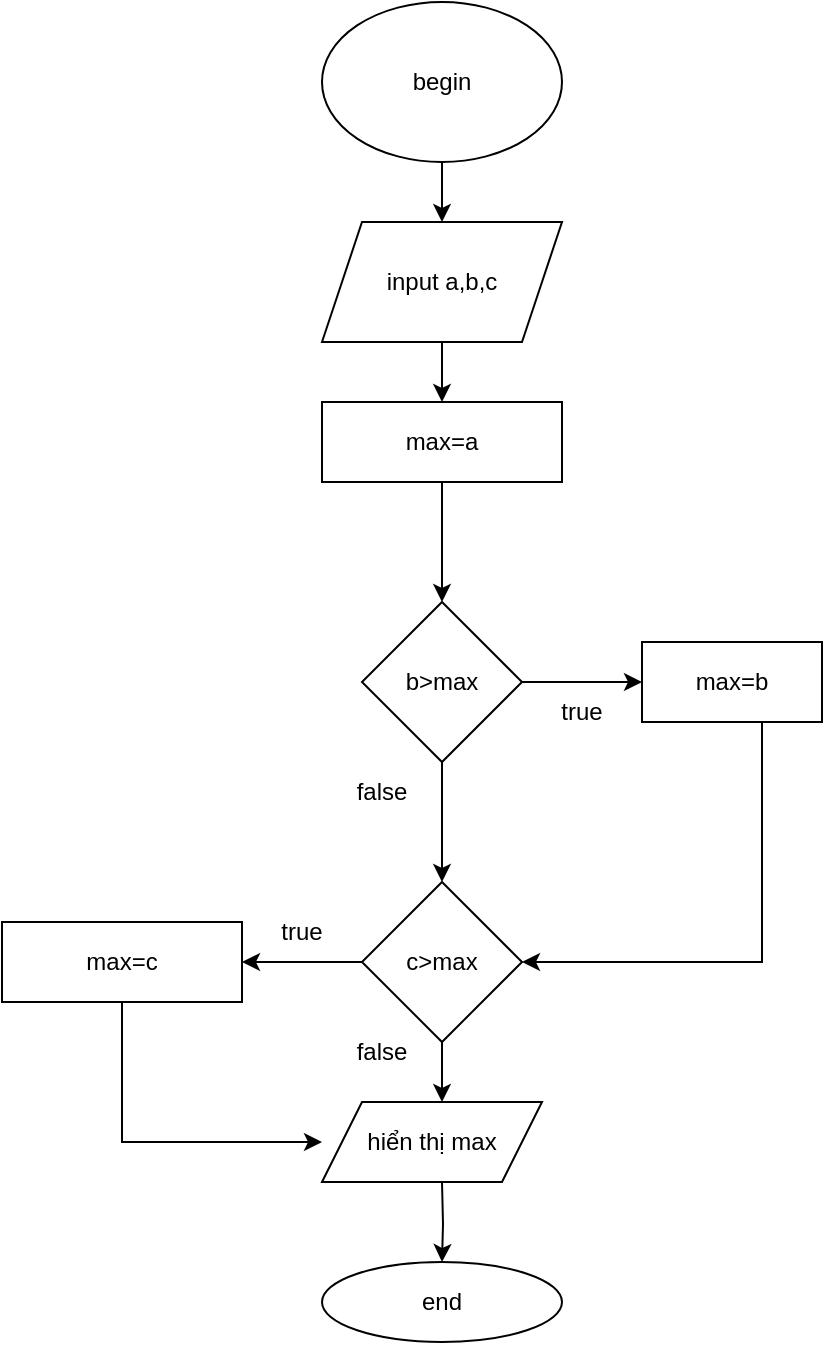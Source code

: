 <mxfile version="20.6.0" type="device" pages="4"><diagram id="b_bv5fE2Z4UYfUJC7q97" name="Page-1"><mxGraphModel dx="1336" dy="836" grid="1" gridSize="10" guides="1" tooltips="1" connect="1" arrows="1" fold="1" page="1" pageScale="1" pageWidth="850" pageHeight="1100" math="0" shadow="0"><root><mxCell id="0"/><mxCell id="1" parent="0"/><mxCell id="ureon9obB8ZSd2QITlO--3" value="" style="edgeStyle=orthogonalEdgeStyle;rounded=0;orthogonalLoop=1;jettySize=auto;html=1;" edge="1" parent="1" source="ureon9obB8ZSd2QITlO--1" target="ureon9obB8ZSd2QITlO--2"><mxGeometry relative="1" as="geometry"/></mxCell><mxCell id="ureon9obB8ZSd2QITlO--1" value="begin" style="ellipse;whiteSpace=wrap;html=1;" vertex="1" parent="1"><mxGeometry x="320" y="10" width="120" height="80" as="geometry"/></mxCell><mxCell id="ureon9obB8ZSd2QITlO--11" value="" style="edgeStyle=orthogonalEdgeStyle;rounded=0;orthogonalLoop=1;jettySize=auto;html=1;" edge="1" parent="1" source="ureon9obB8ZSd2QITlO--2" target="ureon9obB8ZSd2QITlO--10"><mxGeometry relative="1" as="geometry"/></mxCell><mxCell id="ureon9obB8ZSd2QITlO--2" value="input a,b,c" style="shape=parallelogram;perimeter=parallelogramPerimeter;whiteSpace=wrap;html=1;fixedSize=1;" vertex="1" parent="1"><mxGeometry x="320" y="120" width="120" height="60" as="geometry"/></mxCell><mxCell id="ureon9obB8ZSd2QITlO--13" value="" style="edgeStyle=orthogonalEdgeStyle;rounded=0;orthogonalLoop=1;jettySize=auto;html=1;" edge="1" parent="1" source="ureon9obB8ZSd2QITlO--10" target="ureon9obB8ZSd2QITlO--12"><mxGeometry relative="1" as="geometry"/></mxCell><mxCell id="ureon9obB8ZSd2QITlO--10" value="max=a" style="whiteSpace=wrap;html=1;" vertex="1" parent="1"><mxGeometry x="320" y="210" width="120" height="40" as="geometry"/></mxCell><mxCell id="ureon9obB8ZSd2QITlO--15" value="" style="edgeStyle=orthogonalEdgeStyle;rounded=0;orthogonalLoop=1;jettySize=auto;html=1;" edge="1" parent="1" source="ureon9obB8ZSd2QITlO--12" target="ureon9obB8ZSd2QITlO--14"><mxGeometry relative="1" as="geometry"/></mxCell><mxCell id="ureon9obB8ZSd2QITlO--17" value="" style="edgeStyle=orthogonalEdgeStyle;rounded=0;orthogonalLoop=1;jettySize=auto;html=1;" edge="1" parent="1" source="ureon9obB8ZSd2QITlO--12" target="ureon9obB8ZSd2QITlO--16"><mxGeometry relative="1" as="geometry"/></mxCell><mxCell id="ureon9obB8ZSd2QITlO--12" value="b&amp;gt;max" style="rhombus;whiteSpace=wrap;html=1;" vertex="1" parent="1"><mxGeometry x="340" y="310" width="80" height="80" as="geometry"/></mxCell><mxCell id="ureon9obB8ZSd2QITlO--19" value="" style="edgeStyle=orthogonalEdgeStyle;rounded=0;orthogonalLoop=1;jettySize=auto;html=1;entryX=1;entryY=0.5;entryDx=0;entryDy=0;" edge="1" parent="1" source="ureon9obB8ZSd2QITlO--14" target="ureon9obB8ZSd2QITlO--16"><mxGeometry relative="1" as="geometry"><mxPoint x="540" y="490" as="targetPoint"/><Array as="points"><mxPoint x="540" y="490"/></Array></mxGeometry></mxCell><mxCell id="ureon9obB8ZSd2QITlO--14" value="max=b" style="whiteSpace=wrap;html=1;" vertex="1" parent="1"><mxGeometry x="480" y="330" width="90" height="40" as="geometry"/></mxCell><mxCell id="ureon9obB8ZSd2QITlO--23" value="" style="edgeStyle=orthogonalEdgeStyle;rounded=0;orthogonalLoop=1;jettySize=auto;html=1;" edge="1" parent="1" source="ureon9obB8ZSd2QITlO--16"><mxGeometry relative="1" as="geometry"><mxPoint x="380" y="560" as="targetPoint"/></mxGeometry></mxCell><mxCell id="ureon9obB8ZSd2QITlO--30" value="" style="edgeStyle=orthogonalEdgeStyle;rounded=0;orthogonalLoop=1;jettySize=auto;html=1;" edge="1" parent="1" source="ureon9obB8ZSd2QITlO--16" target="ureon9obB8ZSd2QITlO--29"><mxGeometry relative="1" as="geometry"/></mxCell><mxCell id="ureon9obB8ZSd2QITlO--16" value="c&amp;gt;max" style="rhombus;whiteSpace=wrap;html=1;" vertex="1" parent="1"><mxGeometry x="340" y="450" width="80" height="80" as="geometry"/></mxCell><mxCell id="ureon9obB8ZSd2QITlO--20" value="true" style="text;html=1;strokeColor=none;fillColor=none;align=center;verticalAlign=middle;whiteSpace=wrap;rounded=0;" vertex="1" parent="1"><mxGeometry x="420" y="350" width="60" height="30" as="geometry"/></mxCell><mxCell id="ureon9obB8ZSd2QITlO--21" value="false" style="text;html=1;strokeColor=none;fillColor=none;align=center;verticalAlign=middle;whiteSpace=wrap;rounded=0;" vertex="1" parent="1"><mxGeometry x="320" y="390" width="60" height="30" as="geometry"/></mxCell><mxCell id="ureon9obB8ZSd2QITlO--35" value="" style="edgeStyle=orthogonalEdgeStyle;rounded=0;orthogonalLoop=1;jettySize=auto;html=1;" edge="1" parent="1" target="ureon9obB8ZSd2QITlO--34"><mxGeometry relative="1" as="geometry"><mxPoint x="380" y="600" as="sourcePoint"/></mxGeometry></mxCell><mxCell id="ureon9obB8ZSd2QITlO--24" value="false" style="text;html=1;strokeColor=none;fillColor=none;align=center;verticalAlign=middle;whiteSpace=wrap;rounded=0;" vertex="1" parent="1"><mxGeometry x="320" y="520" width="60" height="30" as="geometry"/></mxCell><mxCell id="ureon9obB8ZSd2QITlO--33" value="" style="edgeStyle=orthogonalEdgeStyle;rounded=0;orthogonalLoop=1;jettySize=auto;html=1;entryX=0;entryY=0.5;entryDx=0;entryDy=0;" edge="1" parent="1" source="ureon9obB8ZSd2QITlO--29"><mxGeometry relative="1" as="geometry"><mxPoint x="320" y="580" as="targetPoint"/><Array as="points"><mxPoint x="220" y="580"/></Array></mxGeometry></mxCell><mxCell id="ureon9obB8ZSd2QITlO--29" value="max=c" style="whiteSpace=wrap;html=1;" vertex="1" parent="1"><mxGeometry x="160" y="470" width="120" height="40" as="geometry"/></mxCell><mxCell id="ureon9obB8ZSd2QITlO--31" value="true" style="text;html=1;strokeColor=none;fillColor=none;align=center;verticalAlign=middle;whiteSpace=wrap;rounded=0;" vertex="1" parent="1"><mxGeometry x="280" y="460" width="60" height="30" as="geometry"/></mxCell><mxCell id="ureon9obB8ZSd2QITlO--34" value="end" style="ellipse;whiteSpace=wrap;html=1;" vertex="1" parent="1"><mxGeometry x="320" y="640" width="120" height="40" as="geometry"/></mxCell><mxCell id="ureon9obB8ZSd2QITlO--37" value="hiển thị max" style="shape=parallelogram;perimeter=parallelogramPerimeter;whiteSpace=wrap;html=1;fixedSize=1;" vertex="1" parent="1"><mxGeometry x="320" y="560" width="110" height="40" as="geometry"/></mxCell></root></mxGraphModel></diagram><diagram id="7eQpNKsdW1lRizjCEciA" name="Page-2"><mxGraphModel dx="980" dy="613" grid="1" gridSize="10" guides="1" tooltips="1" connect="1" arrows="1" fold="1" page="1" pageScale="1" pageWidth="850" pageHeight="1100" math="0" shadow="0"><root><mxCell id="0"/><mxCell id="1" parent="0"/><mxCell id="qIjWEsLxoOQr6qD4GdsF-3" value="" style="edgeStyle=orthogonalEdgeStyle;rounded=0;orthogonalLoop=1;jettySize=auto;html=1;" edge="1" parent="1" source="qIjWEsLxoOQr6qD4GdsF-1" target="qIjWEsLxoOQr6qD4GdsF-2"><mxGeometry relative="1" as="geometry"/></mxCell><mxCell id="qIjWEsLxoOQr6qD4GdsF-1" value="begin" style="ellipse;whiteSpace=wrap;html=1;" vertex="1" parent="1"><mxGeometry x="300" y="20" width="100" height="40" as="geometry"/></mxCell><mxCell id="qIjWEsLxoOQr6qD4GdsF-6" value="" style="edgeStyle=orthogonalEdgeStyle;rounded=0;orthogonalLoop=1;jettySize=auto;html=1;" edge="1" parent="1" source="qIjWEsLxoOQr6qD4GdsF-2" target="qIjWEsLxoOQr6qD4GdsF-5"><mxGeometry relative="1" as="geometry"/></mxCell><mxCell id="qIjWEsLxoOQr6qD4GdsF-2" value="input USD&amp;nbsp;" style="shape=parallelogram;perimeter=parallelogramPerimeter;whiteSpace=wrap;html=1;fixedSize=1;" vertex="1" parent="1"><mxGeometry x="290" y="90" width="120" height="60" as="geometry"/></mxCell><mxCell id="qIjWEsLxoOQr6qD4GdsF-8" value="" style="edgeStyle=orthogonalEdgeStyle;rounded=0;orthogonalLoop=1;jettySize=auto;html=1;" edge="1" parent="1" source="qIjWEsLxoOQr6qD4GdsF-5" target="qIjWEsLxoOQr6qD4GdsF-7"><mxGeometry relative="1" as="geometry"/></mxCell><mxCell id="qIjWEsLxoOQr6qD4GdsF-5" value="VND=USD*&lt;span style=&quot;box-sizing: border-box; color: rgb(152, 104, 1); font-family: SFMono-Regular, Menlo, Monaco, Consolas, &amp;quot;Liberation Mono&amp;quot;, &amp;quot;Courier New&amp;quot;, monospace; font-size: 12.6px; text-align: left; background-color: rgb(250, 250, 250);&quot; class=&quot;hljs-number&quot;&gt;23000&lt;/span&gt;&lt;span style=&quot;color: rgb(56, 58, 66); font-family: SFMono-Regular, Menlo, Monaco, Consolas, &amp;quot;Liberation Mono&amp;quot;, &amp;quot;Courier New&amp;quot;, monospace; font-size: 12.6px; text-align: left; background-color: rgb(250, 250, 250);&quot;&gt; &lt;/span&gt;" style="whiteSpace=wrap;html=1;" vertex="1" parent="1"><mxGeometry x="290" y="180" width="120" height="60" as="geometry"/></mxCell><mxCell id="qIjWEsLxoOQr6qD4GdsF-10" value="" style="edgeStyle=orthogonalEdgeStyle;rounded=0;orthogonalLoop=1;jettySize=auto;html=1;" edge="1" parent="1" source="qIjWEsLxoOQr6qD4GdsF-7" target="qIjWEsLxoOQr6qD4GdsF-9"><mxGeometry relative="1" as="geometry"/></mxCell><mxCell id="qIjWEsLxoOQr6qD4GdsF-7" value="VND" style="shape=parallelogram;perimeter=parallelogramPerimeter;whiteSpace=wrap;html=1;fixedSize=1;" vertex="1" parent="1"><mxGeometry x="290" y="270" width="120" height="60" as="geometry"/></mxCell><mxCell id="qIjWEsLxoOQr6qD4GdsF-9" value="end" style="ellipse;whiteSpace=wrap;html=1;" vertex="1" parent="1"><mxGeometry x="290" y="350" width="120" height="60" as="geometry"/></mxCell><mxCell id="qIjWEsLxoOQr6qD4GdsF-11" value="&lt;h1&gt;Begin&lt;/h1&gt;&lt;div&gt;input USD&lt;/div&gt;&lt;div&gt;VND=USD*23000&lt;/div&gt;&lt;div&gt;display VND&lt;/div&gt;&lt;div&gt;&lt;br&gt;&lt;/div&gt;&lt;div&gt;End&lt;/div&gt;" style="text;html=1;strokeColor=none;fillColor=none;spacing=5;spacingTop=-20;whiteSpace=wrap;overflow=hidden;rounded=0;" vertex="1" parent="1"><mxGeometry x="460" y="40" width="190" height="120" as="geometry"/></mxCell></root></mxGraphModel></diagram><diagram id="wfecQXjVS9fpuqMjdHBA" name="Page-3"><mxGraphModel dx="1838" dy="1150" grid="1" gridSize="10" guides="1" tooltips="1" connect="1" arrows="1" fold="1" page="1" pageScale="1" pageWidth="850" pageHeight="1100" math="0" shadow="0"><root><mxCell id="0"/><mxCell id="1" parent="0"/><mxCell id="LIjSV4soZl29NINguBdh-9" value="" style="edgeStyle=orthogonalEdgeStyle;rounded=0;orthogonalLoop=1;jettySize=auto;html=1;" edge="1" parent="1" source="LIjSV4soZl29NINguBdh-1" target="LIjSV4soZl29NINguBdh-8"><mxGeometry relative="1" as="geometry"/></mxCell><mxCell id="LIjSV4soZl29NINguBdh-1" value="begin" style="ellipse;whiteSpace=wrap;html=1;" vertex="1" parent="1"><mxGeometry x="300" y="10" width="120" height="50" as="geometry"/></mxCell><mxCell id="LIjSV4soZl29NINguBdh-11" value="" style="edgeStyle=orthogonalEdgeStyle;rounded=0;orthogonalLoop=1;jettySize=auto;html=1;" edge="1" parent="1" source="LIjSV4soZl29NINguBdh-8" target="LIjSV4soZl29NINguBdh-10"><mxGeometry relative="1" as="geometry"/></mxCell><mxCell id="LIjSV4soZl29NINguBdh-8" value="input Math" style="shape=parallelogram;perimeter=parallelogramPerimeter;whiteSpace=wrap;html=1;fixedSize=1;" vertex="1" parent="1"><mxGeometry x="300" y="90" width="120" height="60" as="geometry"/></mxCell><mxCell id="LIjSV4soZl29NINguBdh-13" value="" style="edgeStyle=orthogonalEdgeStyle;rounded=0;orthogonalLoop=1;jettySize=auto;html=1;entryX=1;entryY=0.5;entryDx=0;entryDy=0;" edge="1" parent="1" source="LIjSV4soZl29NINguBdh-10" target="LIjSV4soZl29NINguBdh-8"><mxGeometry relative="1" as="geometry"><mxPoint x="540" y="230" as="targetPoint"/><Array as="points"><mxPoint x="440" y="120"/></Array></mxGeometry></mxCell><mxCell id="kOL2E5T1w3inLTIdGb0O-4" value="" style="edgeStyle=orthogonalEdgeStyle;rounded=0;orthogonalLoop=1;jettySize=auto;html=1;" edge="1" parent="1" source="LIjSV4soZl29NINguBdh-10" target="kOL2E5T1w3inLTIdGb0O-3"><mxGeometry relative="1" as="geometry"/></mxCell><mxCell id="LIjSV4soZl29NINguBdh-10" value="if math&amp;lt;0 or math &amp;gt;10 &lt;br&gt;or math is a word" style="rhombus;whiteSpace=wrap;html=1;" vertex="1" parent="1"><mxGeometry x="280" y="180" width="160" height="100" as="geometry"/></mxCell><mxCell id="LIjSV4soZl29NINguBdh-17" value="False" style="text;html=1;strokeColor=none;fillColor=none;align=center;verticalAlign=middle;whiteSpace=wrap;rounded=0;" vertex="1" parent="1"><mxGeometry x="300" y="280" width="60" height="30" as="geometry"/></mxCell><mxCell id="kOL2E5T1w3inLTIdGb0O-1" value="true" style="text;html=1;strokeColor=none;fillColor=none;align=center;verticalAlign=middle;whiteSpace=wrap;rounded=0;" vertex="1" parent="1"><mxGeometry x="425" y="150" width="60" height="30" as="geometry"/></mxCell><mxCell id="kOL2E5T1w3inLTIdGb0O-9" value="" style="edgeStyle=orthogonalEdgeStyle;rounded=0;orthogonalLoop=1;jettySize=auto;html=1;" edge="1" parent="1" source="kOL2E5T1w3inLTIdGb0O-3" target="kOL2E5T1w3inLTIdGb0O-6"><mxGeometry relative="1" as="geometry"/></mxCell><mxCell id="kOL2E5T1w3inLTIdGb0O-3" value="input Phylsic" style="shape=parallelogram;perimeter=parallelogramPerimeter;whiteSpace=wrap;html=1;fixedSize=1;" vertex="1" parent="1"><mxGeometry x="300" y="320" width="120" height="60" as="geometry"/></mxCell><mxCell id="kOL2E5T1w3inLTIdGb0O-5" value="" style="edgeStyle=orthogonalEdgeStyle;rounded=0;orthogonalLoop=1;jettySize=auto;html=1;entryX=1;entryY=0.5;entryDx=0;entryDy=0;" edge="1" parent="1" source="kOL2E5T1w3inLTIdGb0O-6"><mxGeometry relative="1" as="geometry"><mxPoint x="410" y="360" as="targetPoint"/><Array as="points"><mxPoint x="440" y="360"/></Array></mxGeometry></mxCell><mxCell id="kOL2E5T1w3inLTIdGb0O-12" value="" style="edgeStyle=orthogonalEdgeStyle;rounded=0;orthogonalLoop=1;jettySize=auto;html=1;" edge="1" parent="1" source="kOL2E5T1w3inLTIdGb0O-6" target="kOL2E5T1w3inLTIdGb0O-11"><mxGeometry relative="1" as="geometry"/></mxCell><mxCell id="kOL2E5T1w3inLTIdGb0O-6" value="if phylsic&amp;lt;0 or phylsic &amp;gt;10 &lt;br&gt;or math is a word" style="rhombus;whiteSpace=wrap;html=1;" vertex="1" parent="1"><mxGeometry x="280" y="420" width="160" height="100" as="geometry"/></mxCell><mxCell id="kOL2E5T1w3inLTIdGb0O-7" value="False" style="text;html=1;strokeColor=none;fillColor=none;align=center;verticalAlign=middle;whiteSpace=wrap;rounded=0;" vertex="1" parent="1"><mxGeometry x="290" y="390" width="60" height="30" as="geometry"/></mxCell><mxCell id="kOL2E5T1w3inLTIdGb0O-10" value="true" style="text;html=1;strokeColor=none;fillColor=none;align=center;verticalAlign=middle;whiteSpace=wrap;rounded=0;" vertex="1" parent="1"><mxGeometry x="425" y="410" width="60" height="30" as="geometry"/></mxCell><mxCell id="kOL2E5T1w3inLTIdGb0O-16" value="" style="edgeStyle=orthogonalEdgeStyle;rounded=0;orthogonalLoop=1;jettySize=auto;html=1;entryX=0.5;entryY=0;entryDx=0;entryDy=0;" edge="1" parent="1" source="kOL2E5T1w3inLTIdGb0O-11" target="kOL2E5T1w3inLTIdGb0O-14"><mxGeometry relative="1" as="geometry"/></mxCell><mxCell id="kOL2E5T1w3inLTIdGb0O-11" value="input literature" style="shape=parallelogram;perimeter=parallelogramPerimeter;whiteSpace=wrap;html=1;fixedSize=1;" vertex="1" parent="1"><mxGeometry x="300" y="560" width="120" height="60" as="geometry"/></mxCell><mxCell id="kOL2E5T1w3inLTIdGb0O-13" value="" style="edgeStyle=orthogonalEdgeStyle;rounded=0;orthogonalLoop=1;jettySize=auto;html=1;entryX=1;entryY=0.5;entryDx=0;entryDy=0;" edge="1" parent="1" source="kOL2E5T1w3inLTIdGb0O-14" target="kOL2E5T1w3inLTIdGb0O-11"><mxGeometry relative="1" as="geometry"><mxPoint x="420" y="630" as="targetPoint"/><Array as="points"><mxPoint x="450" y="720"/><mxPoint x="450" y="590"/></Array></mxGeometry></mxCell><mxCell id="kOL2E5T1w3inLTIdGb0O-18" value="" style="edgeStyle=orthogonalEdgeStyle;rounded=0;orthogonalLoop=1;jettySize=auto;html=1;" edge="1" parent="1" source="kOL2E5T1w3inLTIdGb0O-14" target="kOL2E5T1w3inLTIdGb0O-17"><mxGeometry relative="1" as="geometry"/></mxCell><mxCell id="kOL2E5T1w3inLTIdGb0O-14" value="if literature&amp;lt;0 or literature&amp;gt;10 &lt;br&gt;or math is a word" style="rhombus;whiteSpace=wrap;html=1;" vertex="1" parent="1"><mxGeometry x="280" y="670" width="160" height="100" as="geometry"/></mxCell><mxCell id="kOL2E5T1w3inLTIdGb0O-15" value="False" style="text;html=1;strokeColor=none;fillColor=none;align=center;verticalAlign=middle;whiteSpace=wrap;rounded=0;" vertex="1" parent="1"><mxGeometry x="300" y="640" width="60" height="30" as="geometry"/></mxCell><mxCell id="kOL2E5T1w3inLTIdGb0O-20" value="" style="edgeStyle=orthogonalEdgeStyle;rounded=0;orthogonalLoop=1;jettySize=auto;html=1;" edge="1" parent="1" source="kOL2E5T1w3inLTIdGb0O-17" target="kOL2E5T1w3inLTIdGb0O-19"><mxGeometry relative="1" as="geometry"/></mxCell><mxCell id="kOL2E5T1w3inLTIdGb0O-17" value="adv=(math+phylsic+lit)/3" style="whiteSpace=wrap;html=1;" vertex="1" parent="1"><mxGeometry x="300" y="810" width="120" height="60" as="geometry"/></mxCell><mxCell id="kOL2E5T1w3inLTIdGb0O-22" value="" style="edgeStyle=orthogonalEdgeStyle;rounded=0;orthogonalLoop=1;jettySize=auto;html=1;" edge="1" parent="1" source="kOL2E5T1w3inLTIdGb0O-19" target="kOL2E5T1w3inLTIdGb0O-21"><mxGeometry relative="1" as="geometry"/></mxCell><mxCell id="kOL2E5T1w3inLTIdGb0O-19" value="adv" style="shape=parallelogram;perimeter=parallelogramPerimeter;whiteSpace=wrap;html=1;fixedSize=1;" vertex="1" parent="1"><mxGeometry x="300" y="900" width="120" height="60" as="geometry"/></mxCell><mxCell id="kOL2E5T1w3inLTIdGb0O-21" value="end" style="ellipse;whiteSpace=wrap;html=1;" vertex="1" parent="1"><mxGeometry x="300" y="1010" width="120" height="60" as="geometry"/></mxCell><mxCell id="kOL2E5T1w3inLTIdGb0O-23" value="true" style="text;html=1;strokeColor=none;fillColor=none;align=center;verticalAlign=middle;whiteSpace=wrap;rounded=0;" vertex="1" parent="1"><mxGeometry x="460" y="620" width="60" height="30" as="geometry"/></mxCell><mxCell id="kOL2E5T1w3inLTIdGb0O-24" value="False" style="text;html=1;strokeColor=none;fillColor=none;align=center;verticalAlign=middle;whiteSpace=wrap;rounded=0;" vertex="1" parent="1"><mxGeometry x="300" y="520" width="60" height="30" as="geometry"/></mxCell></root></mxGraphModel></diagram><diagram id="hYrzBmvZKdy3ixOyDsd-" name="Page-4"><mxGraphModel dx="735" dy="460" grid="1" gridSize="10" guides="0" tooltips="1" connect="1" arrows="1" fold="1" page="1" pageScale="1" pageWidth="850" pageHeight="1100" math="0" shadow="0"><root><mxCell id="0"/><mxCell id="1" parent="0"/><mxCell id="oCthzq5sJJC4GYAxZYF7-3" value="" style="edgeStyle=orthogonalEdgeStyle;rounded=0;orthogonalLoop=1;jettySize=auto;html=1;" edge="1" parent="1" source="oCthzq5sJJC4GYAxZYF7-1" target="oCthzq5sJJC4GYAxZYF7-2"><mxGeometry relative="1" as="geometry"/></mxCell><mxCell id="oCthzq5sJJC4GYAxZYF7-1" value="begin" style="ellipse;whiteSpace=wrap;html=1;" vertex="1" parent="1"><mxGeometry x="320" y="10" width="90" height="40" as="geometry"/></mxCell><mxCell id="oCthzq5sJJC4GYAxZYF7-2" value="input Grade" style="shape=parallelogram;perimeter=parallelogramPerimeter;whiteSpace=wrap;html=1;fixedSize=1;" vertex="1" parent="1"><mxGeometry x="312.5" y="70" width="105" height="30" as="geometry"/></mxCell><mxCell id="oCthzq5sJJC4GYAxZYF7-7" value="" style="edgeStyle=orthogonalEdgeStyle;rounded=0;orthogonalLoop=1;jettySize=auto;html=1;" edge="1" parent="1" source="oCthzq5sJJC4GYAxZYF7-4" target="oCthzq5sJJC4GYAxZYF7-6"><mxGeometry relative="1" as="geometry"/></mxCell><mxCell id="oCthzq5sJJC4GYAxZYF7-4" value="Grade&amp;gt;=75" style="rhombus;whiteSpace=wrap;html=1;" vertex="1" parent="1"><mxGeometry x="30" y="170" width="80" height="80" as="geometry"/></mxCell><mxCell id="oCthzq5sJJC4GYAxZYF7-59" value="" style="edgeStyle=orthogonalEdgeStyle;rounded=0;orthogonalLoop=1;jettySize=auto;html=1;entryX=0;entryY=0.5;entryDx=0;entryDy=0;" edge="1" parent="1" source="oCthzq5sJJC4GYAxZYF7-6" target="oCthzq5sJJC4GYAxZYF7-80"><mxGeometry relative="1" as="geometry"><mxPoint x="70" y="350" as="targetPoint"/><Array as="points"><mxPoint x="70" y="405"/></Array></mxGeometry></mxCell><mxCell id="oCthzq5sJJC4GYAxZYF7-6" value="Grade=A" style="whiteSpace=wrap;html=1;" vertex="1" parent="1"><mxGeometry x="38.75" y="290" width="62.5" height="25" as="geometry"/></mxCell><mxCell id="oCthzq5sJJC4GYAxZYF7-12" value="" style="edgeStyle=orthogonalEdgeStyle;rounded=0;orthogonalLoop=1;jettySize=auto;html=1;" edge="1" parent="1" source="oCthzq5sJJC4GYAxZYF7-13" target="oCthzq5sJJC4GYAxZYF7-14"><mxGeometry relative="1" as="geometry"/></mxCell><mxCell id="oCthzq5sJJC4GYAxZYF7-13" value="&lt;span style=&quot;color: rgb(82, 96, 105); font-family: &amp;quot;Open Sans&amp;quot;, sans-serif; font-size: 14px; text-align: left; background-color: rgb(255, 255, 255);&quot;&gt;&amp;nbsp;60 &amp;lt;= grade&amp;lt; 75&lt;/span&gt;" style="rhombus;whiteSpace=wrap;html=1;" vertex="1" parent="1"><mxGeometry x="140" y="155" width="110" height="110" as="geometry"/></mxCell><mxCell id="oCthzq5sJJC4GYAxZYF7-14" value="Grade=B" style="whiteSpace=wrap;html=1;" vertex="1" parent="1"><mxGeometry x="172.5" y="295" width="47.5" height="35" as="geometry"/></mxCell><mxCell id="oCthzq5sJJC4GYAxZYF7-20" value="" style="edgeStyle=orthogonalEdgeStyle;rounded=0;orthogonalLoop=1;jettySize=auto;html=1;" edge="1" parent="1" source="oCthzq5sJJC4GYAxZYF7-21" target="oCthzq5sJJC4GYAxZYF7-22"><mxGeometry relative="1" as="geometry"/></mxCell><mxCell id="oCthzq5sJJC4GYAxZYF7-21" value="&lt;span style=&quot;color: rgb(82, 96, 105); font-family: &amp;quot;Open Sans&amp;quot;, sans-serif; font-size: 14px; text-align: left; background-color: rgb(255, 255, 255);&quot;&gt;45 &amp;lt;= grade &amp;lt; 60&amp;nbsp;&lt;/span&gt;" style="rhombus;whiteSpace=wrap;html=1;" vertex="1" parent="1"><mxGeometry x="303.75" y="150" width="122.5" height="120" as="geometry"/></mxCell><mxCell id="oCthzq5sJJC4GYAxZYF7-63" value="" style="edgeStyle=orthogonalEdgeStyle;rounded=0;orthogonalLoop=1;jettySize=auto;html=1;entryX=0.5;entryY=0;entryDx=0;entryDy=0;" edge="1" parent="1" source="oCthzq5sJJC4GYAxZYF7-22" target="oCthzq5sJJC4GYAxZYF7-80"><mxGeometry relative="1" as="geometry"><mxPoint x="365.053" y="361.25" as="targetPoint"/></mxGeometry></mxCell><mxCell id="oCthzq5sJJC4GYAxZYF7-22" value="Grade=C" style="whiteSpace=wrap;html=1;" vertex="1" parent="1"><mxGeometry x="336.25" y="300" width="57.5" height="25" as="geometry"/></mxCell><mxCell id="oCthzq5sJJC4GYAxZYF7-25" value="" style="edgeStyle=orthogonalEdgeStyle;rounded=0;orthogonalLoop=1;jettySize=auto;html=1;" edge="1" parent="1" source="oCthzq5sJJC4GYAxZYF7-26" target="oCthzq5sJJC4GYAxZYF7-27"><mxGeometry relative="1" as="geometry"/></mxCell><mxCell id="oCthzq5sJJC4GYAxZYF7-26" value="&lt;span style=&quot;color: rgb(82, 96, 105); font-family: &amp;quot;Open Sans&amp;quot;, sans-serif; font-size: 14px; text-align: left; background-color: rgb(255, 255, 255);&quot;&gt;35 &amp;lt;= grade &amp;lt; 45&amp;nbsp;&lt;/span&gt;" style="rhombus;whiteSpace=wrap;html=1;" vertex="1" parent="1"><mxGeometry x="470" y="150" width="120" height="120" as="geometry"/></mxCell><mxCell id="oCthzq5sJJC4GYAxZYF7-27" value="Grade=D" style="whiteSpace=wrap;html=1;" vertex="1" parent="1"><mxGeometry x="498.75" y="297.5" width="62.5" height="30" as="geometry"/></mxCell><mxCell id="oCthzq5sJJC4GYAxZYF7-28" value="" style="edgeStyle=orthogonalEdgeStyle;rounded=0;orthogonalLoop=1;jettySize=auto;html=1;" edge="1" parent="1" source="oCthzq5sJJC4GYAxZYF7-29" target="oCthzq5sJJC4GYAxZYF7-30"><mxGeometry relative="1" as="geometry"/></mxCell><mxCell id="oCthzq5sJJC4GYAxZYF7-29" value="&lt;span style=&quot;color: rgb(82, 96, 105); font-family: &amp;quot;Open Sans&amp;quot;, sans-serif; font-size: 14px; text-align: left; background-color: rgb(255, 255, 255);&quot;&gt;Grade &amp;lt; 35&amp;nbsp;&amp;nbsp;&lt;/span&gt;" style="rhombus;whiteSpace=wrap;html=1;" vertex="1" parent="1"><mxGeometry x="650" y="165" width="80" height="90" as="geometry"/></mxCell><mxCell id="oCthzq5sJJC4GYAxZYF7-67" value="" style="edgeStyle=orthogonalEdgeStyle;rounded=0;orthogonalLoop=1;jettySize=auto;html=1;entryX=1;entryY=0.5;entryDx=0;entryDy=0;" edge="1" parent="1" source="oCthzq5sJJC4GYAxZYF7-30" target="oCthzq5sJJC4GYAxZYF7-80"><mxGeometry relative="1" as="geometry"><mxPoint x="440" y="405" as="targetPoint"/><Array as="points"><mxPoint x="690" y="405"/></Array></mxGeometry></mxCell><mxCell id="oCthzq5sJJC4GYAxZYF7-30" value="Grade=E" style="whiteSpace=wrap;html=1;" vertex="1" parent="1"><mxGeometry x="663.75" y="285" width="52.5" height="40" as="geometry"/></mxCell><mxCell id="oCthzq5sJJC4GYAxZYF7-31" value="" style="endArrow=classic;html=1;rounded=0;exitX=0.5;exitY=1;exitDx=0;exitDy=0;entryX=0.5;entryY=0;entryDx=0;entryDy=0;" edge="1" parent="1" source="oCthzq5sJJC4GYAxZYF7-2" target="oCthzq5sJJC4GYAxZYF7-21"><mxGeometry width="50" height="50" relative="1" as="geometry"><mxPoint x="350" y="240" as="sourcePoint"/><mxPoint x="400" y="190" as="targetPoint"/></mxGeometry></mxCell><mxCell id="oCthzq5sJJC4GYAxZYF7-32" value="" style="endArrow=classic;html=1;rounded=0;exitX=0;exitY=0.5;exitDx=0;exitDy=0;entryX=1;entryY=0.5;entryDx=0;entryDy=0;" edge="1" parent="1" source="oCthzq5sJJC4GYAxZYF7-21" target="oCthzq5sJJC4GYAxZYF7-13"><mxGeometry width="50" height="50" relative="1" as="geometry"><mxPoint x="375" y="110" as="sourcePoint"/><mxPoint x="375" y="160" as="targetPoint"/></mxGeometry></mxCell><mxCell id="oCthzq5sJJC4GYAxZYF7-33" value="" style="endArrow=classic;html=1;rounded=0;exitX=0;exitY=0.5;exitDx=0;exitDy=0;startArrow=none;" edge="1" parent="1" source="oCthzq5sJJC4GYAxZYF7-13"><mxGeometry width="50" height="50" relative="1" as="geometry"><mxPoint x="140" y="209.5" as="sourcePoint"/><mxPoint x="110" y="210" as="targetPoint"/></mxGeometry></mxCell><mxCell id="oCthzq5sJJC4GYAxZYF7-34" value="" style="endArrow=classic;html=1;rounded=0;entryX=0;entryY=0.5;entryDx=0;entryDy=0;startArrow=none;" edge="1" parent="1" target="oCthzq5sJJC4GYAxZYF7-26"><mxGeometry width="50" height="50" relative="1" as="geometry"><mxPoint x="430" y="210" as="sourcePoint"/><mxPoint x="260" y="220" as="targetPoint"/></mxGeometry></mxCell><mxCell id="oCthzq5sJJC4GYAxZYF7-37" value="false" style="text;html=1;strokeColor=none;fillColor=none;align=center;verticalAlign=middle;whiteSpace=wrap;rounded=0;" vertex="1" parent="1"><mxGeometry x="243.75" y="180" width="60" height="30" as="geometry"/></mxCell><mxCell id="oCthzq5sJJC4GYAxZYF7-38" value="false" style="text;html=1;strokeColor=none;fillColor=none;align=center;verticalAlign=middle;whiteSpace=wrap;rounded=0;" vertex="1" parent="1"><mxGeometry x="92.5" y="170" width="60" height="30" as="geometry"/></mxCell><mxCell id="oCthzq5sJJC4GYAxZYF7-44" value="true" style="text;html=1;strokeColor=none;fillColor=none;align=center;verticalAlign=middle;whiteSpace=wrap;rounded=0;" vertex="1" parent="1"><mxGeometry x="357.5" y="265" width="60" height="30" as="geometry"/></mxCell><mxCell id="oCthzq5sJJC4GYAxZYF7-45" value="true" style="text;html=1;strokeColor=none;fillColor=none;align=center;verticalAlign=middle;whiteSpace=wrap;rounded=0;" vertex="1" parent="1"><mxGeometry x="520" y="265" width="60" height="30" as="geometry"/></mxCell><mxCell id="oCthzq5sJJC4GYAxZYF7-46" value="true" style="text;html=1;strokeColor=none;fillColor=none;align=center;verticalAlign=middle;whiteSpace=wrap;rounded=0;" vertex="1" parent="1"><mxGeometry x="680" y="265" width="60" height="30" as="geometry"/></mxCell><mxCell id="oCthzq5sJJC4GYAxZYF7-47" value="true" style="text;html=1;strokeColor=none;fillColor=none;align=center;verticalAlign=middle;whiteSpace=wrap;rounded=0;" vertex="1" parent="1"><mxGeometry x="190" y="270" width="60" height="30" as="geometry"/></mxCell><mxCell id="oCthzq5sJJC4GYAxZYF7-48" value="true" style="text;html=1;strokeColor=none;fillColor=none;align=center;verticalAlign=middle;whiteSpace=wrap;rounded=0;" vertex="1" parent="1"><mxGeometry x="70" y="240" width="60" height="30" as="geometry"/></mxCell><mxCell id="oCthzq5sJJC4GYAxZYF7-49" value="false" style="text;html=1;strokeColor=none;fillColor=none;align=center;verticalAlign=middle;whiteSpace=wrap;rounded=0;" vertex="1" parent="1"><mxGeometry x="417.5" y="165" width="60" height="30" as="geometry"/></mxCell><mxCell id="oCthzq5sJJC4GYAxZYF7-50" value="" style="endArrow=classic;html=1;rounded=0;entryX=0;entryY=0.5;entryDx=0;entryDy=0;startArrow=none;exitX=1;exitY=0.5;exitDx=0;exitDy=0;" edge="1" parent="1" source="oCthzq5sJJC4GYAxZYF7-26" target="oCthzq5sJJC4GYAxZYF7-29"><mxGeometry width="50" height="50" relative="1" as="geometry"><mxPoint x="440" y="220" as="sourcePoint"/><mxPoint x="480" y="220" as="targetPoint"/><Array as="points"/></mxGeometry></mxCell><mxCell id="oCthzq5sJJC4GYAxZYF7-51" value="false" style="text;html=1;strokeColor=none;fillColor=none;align=center;verticalAlign=middle;whiteSpace=wrap;rounded=0;" vertex="1" parent="1"><mxGeometry x="590" y="170" width="60" height="30" as="geometry"/></mxCell><mxCell id="oCthzq5sJJC4GYAxZYF7-86" value="" style="edgeStyle=orthogonalEdgeStyle;rounded=0;orthogonalLoop=1;jettySize=auto;html=1;" edge="1" parent="1" source="oCthzq5sJJC4GYAxZYF7-80" target="oCthzq5sJJC4GYAxZYF7-85"><mxGeometry relative="1" as="geometry"/></mxCell><mxCell id="oCthzq5sJJC4GYAxZYF7-80" value="Grade" style="shape=parallelogram;perimeter=parallelogramPerimeter;whiteSpace=wrap;html=1;fixedSize=1;" vertex="1" parent="1"><mxGeometry x="330" y="380" width="70" height="50" as="geometry"/></mxCell><mxCell id="oCthzq5sJJC4GYAxZYF7-83" value="" style="endArrow=none;html=1;rounded=0;entryX=0.5;entryY=1;entryDx=0;entryDy=0;" edge="1" parent="1"><mxGeometry width="50" height="50" relative="1" as="geometry"><mxPoint x="199" y="407" as="sourcePoint"/><mxPoint x="199.25" y="327" as="targetPoint"/></mxGeometry></mxCell><mxCell id="oCthzq5sJJC4GYAxZYF7-84" value="" style="endArrow=none;html=1;rounded=0;entryX=0.5;entryY=1;entryDx=0;entryDy=0;" edge="1" parent="1"><mxGeometry width="50" height="50" relative="1" as="geometry"><mxPoint x="530" y="407" as="sourcePoint"/><mxPoint x="530" y="324.5" as="targetPoint"/><Array as="points"/></mxGeometry></mxCell><mxCell id="oCthzq5sJJC4GYAxZYF7-85" value="end" style="ellipse;whiteSpace=wrap;html=1;" vertex="1" parent="1"><mxGeometry x="305" y="470" width="120" height="60" as="geometry"/></mxCell><mxCell id="oCthzq5sJJC4GYAxZYF7-87" value="&lt;h1&gt;Begin&lt;/h1&gt;&lt;div&gt;&lt;br&gt;&lt;/div&gt;&lt;div&gt;Input Grade&lt;/div&gt;&lt;div&gt;&amp;nbsp;&lt;/div&gt;&lt;span style=&quot;color: rgb(82, 96, 105); font-family: &amp;quot;Open Sans&amp;quot;, sans-serif; font-size: 14px; background-color: rgb(255, 255, 255);&quot;&gt;If Grade=&amp;gt; 75&lt;br&gt;True Grade=A&lt;br&gt;If&amp;nbsp;&lt;/span&gt;&lt;span style=&quot;color: rgb(82, 96, 105); font-family: &amp;quot;Open Sans&amp;quot;, sans-serif; font-size: 14px; background-color: rgb(255, 255, 255);&quot;&gt;&amp;nbsp;60 &amp;lt;= grade &amp;lt; 75&lt;br&gt;&lt;/span&gt;&lt;span style=&quot;color: rgb(82, 96, 105); font-family: &amp;quot;Open Sans&amp;quot;, sans-serif; font-size: 14px; background-color: rgb(255, 255, 255);&quot;&gt;True Grade =B&lt;br&gt;if&amp;nbsp;&lt;/span&gt;&lt;span style=&quot;color: rgb(82, 96, 105); font-family: &amp;quot;Open Sans&amp;quot;, sans-serif; font-size: 14px; background-color: rgb(255, 255, 255);&quot;&gt;45 &amp;lt;= grade&amp;lt; 60&lt;br&gt;True Grade =C&lt;br&gt;If&amp;nbsp;&lt;/span&gt;&lt;span style=&quot;color: rgb(82, 96, 105); font-family: &amp;quot;Open Sans&amp;quot;, sans-serif; font-size: 14px; background-color: rgb(255, 255, 255);&quot;&gt;35 &amp;lt;= Grade&amp;lt; 45&lt;br&gt;&lt;/span&gt;&lt;span style=&quot;color: rgb(82, 96, 105); font-family: &amp;quot;Open Sans&amp;quot;, sans-serif; font-size: 14px; background-color: rgb(255, 255, 255);&quot;&gt;True Grade =D&lt;br&gt;If Grade&lt;/span&gt;&lt;span style=&quot;color: rgb(82, 96, 105); font-family: &amp;quot;Open Sans&amp;quot;, sans-serif; font-size: 14px; background-color: rgb(255, 255, 255);&quot;&gt;&amp;lt; 35 &amp;nbsp; &amp;nbsp;&amp;nbsp;&lt;br&gt;&lt;/span&gt;&lt;span style=&quot;color: rgb(82, 96, 105); font-family: &amp;quot;Open Sans&amp;quot;, sans-serif; font-size: 14px; background-color: rgb(255, 255, 255);&quot;&gt;True Grade=E&lt;br&gt;&lt;br&gt;Display Grade&lt;br&gt;End&amp;nbsp;&lt;/span&gt;&lt;span style=&quot;color: rgb(82, 96, 105); font-family: &amp;quot;Open Sans&amp;quot;, sans-serif; font-size: 14px; background-color: rgb(255, 255, 255);&quot;&gt;&lt;br&gt;&amp;nbsp;&amp;nbsp;&lt;br&gt;&lt;br&gt;&lt;/span&gt;" style="text;html=1;strokeColor=none;fillColor=none;spacing=5;spacingTop=-20;whiteSpace=wrap;overflow=hidden;rounded=0;" vertex="1" parent="1"><mxGeometry x="760" y="20" width="240" height="340" as="geometry"/></mxCell></root></mxGraphModel></diagram></mxfile>